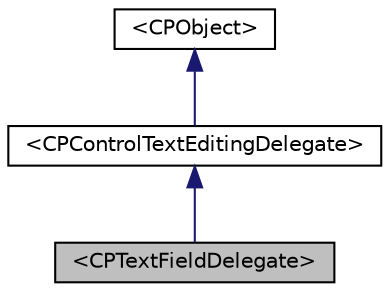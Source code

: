digraph "&lt;CPTextFieldDelegate&gt;"
{
  edge [fontname="Helvetica",fontsize="10",labelfontname="Helvetica",labelfontsize="10"];
  node [fontname="Helvetica",fontsize="10",shape=record];
  Node1 [label="\<CPTextFieldDelegate\>",height=0.2,width=0.4,color="black", fillcolor="grey75", style="filled" fontcolor="black"];
  Node2 -> Node1 [dir="back",color="midnightblue",fontsize="10",style="solid",fontname="Helvetica"];
  Node2 [label="\<CPControlTextEditingDelegate\>",height=0.2,width=0.4,color="black", fillcolor="white", style="filled",URL="$protocol_c_p_control_text_editing_delegate-p.html"];
  Node3 -> Node2 [dir="back",color="midnightblue",fontsize="10",style="solid",fontname="Helvetica"];
  Node3 [label="\<CPObject\>",height=0.2,width=0.4,color="black", fillcolor="white", style="filled",URL="$protocol_c_p_object-p.html",tooltip="The root class from which most classes are subclassed. "];
}
